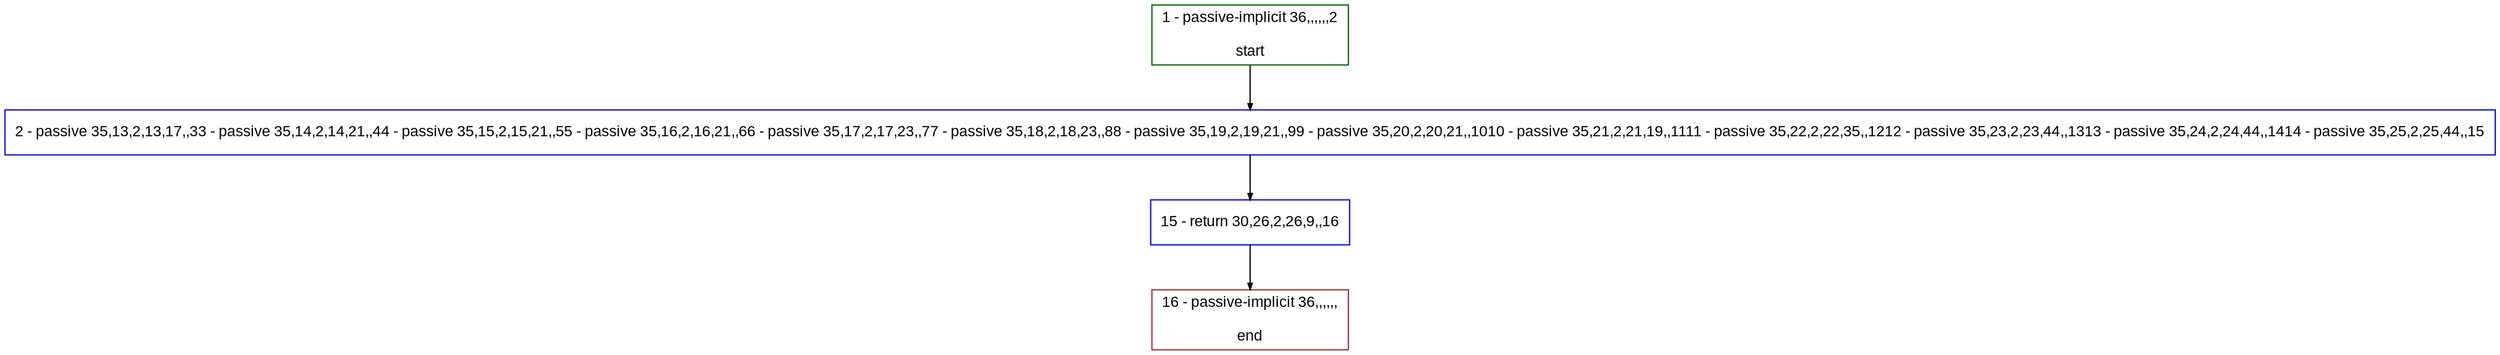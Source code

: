 digraph "" {
  graph [bgcolor="white", fillcolor="#FFFFCC", pack="true", packmode="clust", fontname="Arial", label="", fontsize="12", compound="true", style="rounded,filled"];
  node [node_initialized="no", fillcolor="white", fontname="Arial", label="", color="grey", fontsize="12", fixedsize="false", compound="true", shape="rectangle", style="filled"];
  edge [arrowtail="none", lhead="", fontcolor="black", fontname="Arial", label="", color="black", fontsize="12", arrowhead="normal", arrowsize="0.5", compound="true", ltail="", dir="forward"];
  __N1 [fillcolor="#ffffff", label="2 - passive 35,13,2,13,17,,33 - passive 35,14,2,14,21,,44 - passive 35,15,2,15,21,,55 - passive 35,16,2,16,21,,66 - passive 35,17,2,17,23,,77 - passive 35,18,2,18,23,,88 - passive 35,19,2,19,21,,99 - passive 35,20,2,20,21,,1010 - passive 35,21,2,21,19,,1111 - passive 35,22,2,22,35,,1212 - passive 35,23,2,23,44,,1313 - passive 35,24,2,24,44,,1414 - passive 35,25,2,25,44,,15", color="#0000ff", shape="box", style="filled"];
  __N2 [fillcolor="#ffffff", label="1 - passive-implicit 36,,,,,,2\n\nstart", color="#006400", shape="box", style="filled"];
  __N3 [fillcolor="#ffffff", label="15 - return 30,26,2,26,9,,16", color="#0000ff", shape="box", style="filled"];
  __N4 [fillcolor="#ffffff", label="16 - passive-implicit 36,,,,,,\n\nend", color="#a52a2a", shape="box", style="filled"];
  __N2 -> __N1 [arrowtail="none", color="#000000", label="", arrowhead="normal", dir="forward"];
  __N1 -> __N3 [arrowtail="none", color="#000000", label="", arrowhead="normal", dir="forward"];
  __N3 -> __N4 [arrowtail="none", color="#000000", label="", arrowhead="normal", dir="forward"];
}
